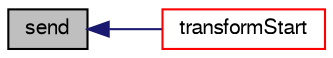 digraph "send"
{
  bgcolor="transparent";
  edge [fontname="FreeSans",fontsize="10",labelfontname="FreeSans",labelfontsize="10"];
  node [fontname="FreeSans",fontsize="10",shape=record];
  rankdir="LR";
  Node1699 [label="send",height=0.2,width=0.4,color="black", fillcolor="grey75", style="filled", fontcolor="black"];
  Node1699 -> Node1700 [dir="back",color="midnightblue",fontsize="10",style="solid",fontname="FreeSans"];
  Node1700 [label="transformStart",height=0.2,width=0.4,color="red",URL="$a27362.html#a88900854e00666cd0ae74b883d692954",tooltip="Destination in constructMap for transformed elements. "];
}
